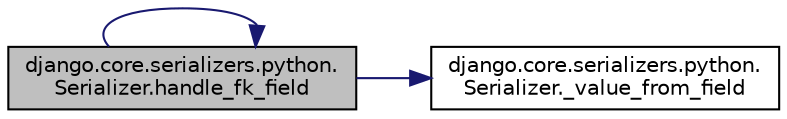 digraph "django.core.serializers.python.Serializer.handle_fk_field"
{
 // LATEX_PDF_SIZE
  edge [fontname="Helvetica",fontsize="10",labelfontname="Helvetica",labelfontsize="10"];
  node [fontname="Helvetica",fontsize="10",shape=record];
  rankdir="LR";
  Node1 [label="django.core.serializers.python.\lSerializer.handle_fk_field",height=0.2,width=0.4,color="black", fillcolor="grey75", style="filled", fontcolor="black",tooltip=" "];
  Node1 -> Node2 [color="midnightblue",fontsize="10",style="solid",fontname="Helvetica"];
  Node2 [label="django.core.serializers.python.\lSerializer._value_from_field",height=0.2,width=0.4,color="black", fillcolor="white", style="filled",URL="$df/d57/classdjango_1_1core_1_1serializers_1_1python_1_1_serializer.html#a1f1ac1ae07c7857206f9017469b667b1",tooltip=" "];
  Node1 -> Node1 [color="midnightblue",fontsize="10",style="solid",fontname="Helvetica"];
}
